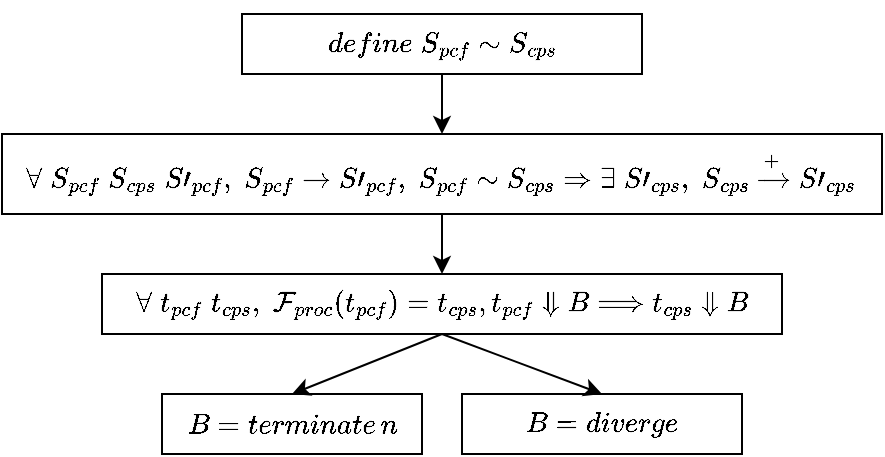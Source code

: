 <mxfile version="20.8.11" type="github">
  <diagram name="第 1 页" id="VPZiB18nnhILlqS88p_2">
    <mxGraphModel dx="1052" dy="642" grid="1" gridSize="10" guides="1" tooltips="1" connect="1" arrows="1" fold="1" page="1" pageScale="1" pageWidth="827" pageHeight="1169" math="1" shadow="0">
      <root>
        <mxCell id="0" />
        <mxCell id="1" parent="0" />
        <mxCell id="-i3F5LLjMJzcxptwbcm--2" value="" style="edgeStyle=orthogonalEdgeStyle;rounded=0;orthogonalLoop=1;jettySize=auto;html=1;" edge="1" parent="1" source="QHHVyBg31WiNpmlo0UfJ-2" target="QHHVyBg31WiNpmlo0UfJ-5">
          <mxGeometry relative="1" as="geometry" />
        </mxCell>
        <mxCell id="QHHVyBg31WiNpmlo0UfJ-2" value="$$\forall\; S_{pcf}\; S_{cps}\; S\prime_{pcf},\; S_{pcf}\rightarrow S\prime_{pcf},\; S_{pcf}\sim S_{cps} \Rightarrow \exists\; S\prime_{cps},\; S_{cps}\xrightarrow{+} S\prime_{cps}&lt;br&gt;$$" style="rounded=0;whiteSpace=wrap;html=1;" parent="1" vertex="1">
          <mxGeometry x="230" y="280" width="440" height="40" as="geometry" />
        </mxCell>
        <mxCell id="QHHVyBg31WiNpmlo0UfJ-5" value="$$\forall\; t_{pcf}\; t_{cps},\;&amp;nbsp;&lt;br&gt;&amp;nbsp;\mathcal{F}_{proc}(t_{pcf})=t_{cps},\\ t_{pcf}&lt;br&gt;\Downarrow B\Longrightarrow t_{cps}\Downarrow B&lt;br&gt;$$" style="rounded=0;whiteSpace=wrap;html=1;" parent="1" vertex="1">
          <mxGeometry x="280" y="350" width="340" height="30" as="geometry" />
        </mxCell>
        <mxCell id="QHHVyBg31WiNpmlo0UfJ-6" value="$$B=terminate\, n$$" style="rounded=0;whiteSpace=wrap;html=1;" parent="1" vertex="1">
          <mxGeometry x="310" y="410" width="130" height="30" as="geometry" />
        </mxCell>
        <mxCell id="QHHVyBg31WiNpmlo0UfJ-7" value="$$B=diverge$$" style="rounded=0;whiteSpace=wrap;html=1;" parent="1" vertex="1">
          <mxGeometry x="460" y="410" width="140" height="30" as="geometry" />
        </mxCell>
        <mxCell id="QHHVyBg31WiNpmlo0UfJ-13" value="$$define\; S_{pcf}\sim&amp;nbsp;&lt;br&gt;S_{cps}&lt;br&gt;$$" style="rounded=0;whiteSpace=wrap;html=1;" parent="1" vertex="1">
          <mxGeometry x="350" y="220" width="200" height="30" as="geometry" />
        </mxCell>
        <mxCell id="-i3F5LLjMJzcxptwbcm--1" value="" style="endArrow=classic;html=1;rounded=0;exitX=0.5;exitY=1;exitDx=0;exitDy=0;" edge="1" parent="1" source="QHHVyBg31WiNpmlo0UfJ-13">
          <mxGeometry width="50" height="50" relative="1" as="geometry">
            <mxPoint x="390" y="430" as="sourcePoint" />
            <mxPoint x="450" y="280" as="targetPoint" />
          </mxGeometry>
        </mxCell>
        <mxCell id="-i3F5LLjMJzcxptwbcm--3" value="" style="endArrow=classic;html=1;rounded=0;exitX=0.5;exitY=1;exitDx=0;exitDy=0;entryX=0.5;entryY=0;entryDx=0;entryDy=0;" edge="1" parent="1" source="QHHVyBg31WiNpmlo0UfJ-5" target="QHHVyBg31WiNpmlo0UfJ-6">
          <mxGeometry width="50" height="50" relative="1" as="geometry">
            <mxPoint x="430" y="440" as="sourcePoint" />
            <mxPoint x="480" y="390" as="targetPoint" />
          </mxGeometry>
        </mxCell>
        <mxCell id="-i3F5LLjMJzcxptwbcm--4" value="" style="endArrow=classic;html=1;rounded=0;entryX=0.5;entryY=0;entryDx=0;entryDy=0;" edge="1" parent="1" target="QHHVyBg31WiNpmlo0UfJ-7">
          <mxGeometry width="50" height="50" relative="1" as="geometry">
            <mxPoint x="450" y="380" as="sourcePoint" />
            <mxPoint x="480" y="390" as="targetPoint" />
          </mxGeometry>
        </mxCell>
      </root>
    </mxGraphModel>
  </diagram>
</mxfile>
